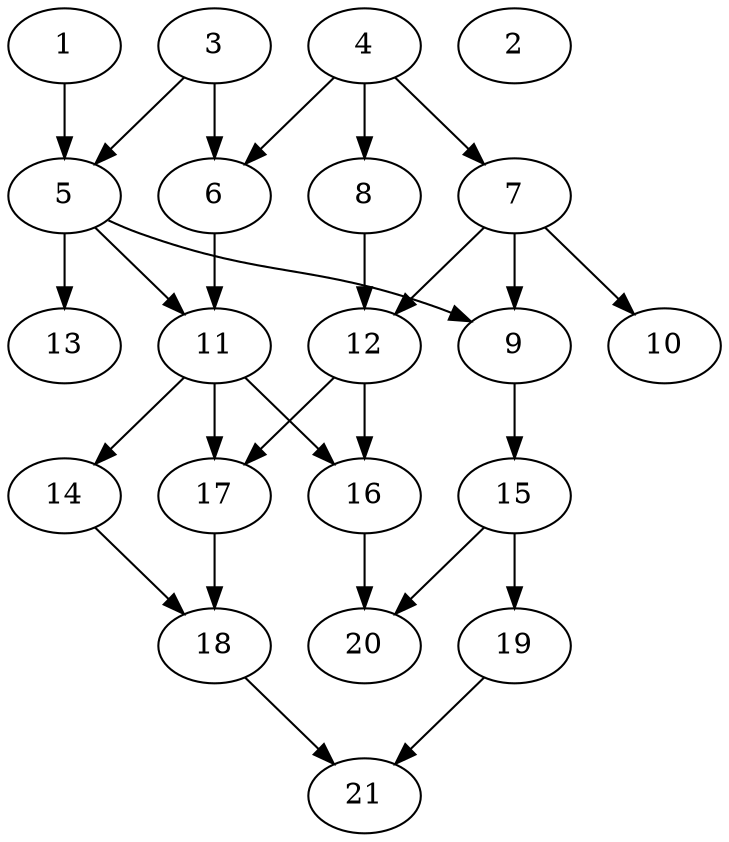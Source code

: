 // DAG (tier=2-normal, mode=compute, n=21, ccr=0.399, fat=0.582, density=0.451, regular=0.549, jump=0.172, mindata=524288, maxdata=8388608)
// DAG automatically generated by daggen at Sun Aug 24 16:33:33 2025
// /home/ermia/Project/Environments/daggen/bin/daggen --dot --ccr 0.399 --fat 0.582 --regular 0.549 --density 0.451 --jump 0.172 --mindata 524288 --maxdata 8388608 -n 21 
digraph G {
  1 [size="374802865768737275904", alpha="0.00", expect_size="187401432884368637952"]
  1 -> 5 [size ="415870954242048"]
  2 [size="412915780342568189952", alpha="0.10", expect_size="206457890171284094976"]
  3 [size="237539160567796727808", alpha="0.03", expect_size="118769580283898363904"]
  3 -> 5 [size ="306841053560832"]
  3 -> 6 [size ="306841053560832"]
  4 [size="5908649631519968", alpha="0.15", expect_size="2954324815759984"]
  4 -> 6 [size ="149883696709632"]
  4 -> 7 [size ="149883696709632"]
  4 -> 8 [size ="149883696709632"]
  5 [size="130633352703862192", alpha="0.04", expect_size="65316676351931096"]
  5 -> 9 [size ="235369316483072"]
  5 -> 11 [size ="235369316483072"]
  5 -> 13 [size ="235369316483072"]
  6 [size="36359181871425272", alpha="0.10", expect_size="18179590935712636"]
  6 -> 11 [size ="77932718456832"]
  7 [size="10322067362870830", alpha="0.04", expect_size="5161033681435415"]
  7 -> 9 [size ="229365019312128"]
  7 -> 10 [size ="229365019312128"]
  7 -> 12 [size ="229365019312128"]
  8 [size="118955036442416", alpha="0.18", expect_size="59477518221208"]
  8 -> 12 [size ="7844095066112"]
  9 [size="158500851553757024", alpha="0.07", expect_size="79250425776878512"]
  9 -> 15 [size ="155394064252928"]
  10 [size="7505221840978051072", alpha="0.18", expect_size="3752610920489025536"]
  11 [size="2952665677770522624", alpha="0.12", expect_size="1476332838885261312"]
  11 -> 14 [size ="16465168171008"]
  11 -> 16 [size ="16465168171008"]
  11 -> 17 [size ="16465168171008"]
  12 [size="583451156291782656", alpha="0.07", expect_size="291725578145891328"]
  12 -> 16 [size ="321938207539200"]
  12 -> 17 [size ="321938207539200"]
  13 [size="180403499723357421568", alpha="0.20", expect_size="90201749861678710784"]
  14 [size="938152730122256384", alpha="0.13", expect_size="469076365061128192"]
  14 -> 18 [size ="7666650841088"]
  15 [size="145895763642473775104", alpha="0.13", expect_size="72947881821236887552"]
  15 -> 19 [size ="221709911195648"]
  15 -> 20 [size ="221709911195648"]
  16 [size="115220343555297902592", alpha="0.01", expect_size="57610171777648951296"]
  16 -> 20 [size ="189427385106432"]
  17 [size="14392028599585396", alpha="0.00", expect_size="7196014299792698"]
  17 -> 18 [size ="405074144657408"]
  18 [size="189663307293694016", alpha="0.13", expect_size="94831653646847008"]
  18 -> 21 [size ="184280680497152"]
  19 [size="369357812266470400", alpha="0.04", expect_size="184678906133235200"]
  19 -> 21 [size ="132078834286592"]
  20 [size="124094992928435339264", alpha="0.04", expect_size="62047496464217669632"]
  21 [size="146577916899912318976", alpha="0.13", expect_size="73288958449956159488"]
}